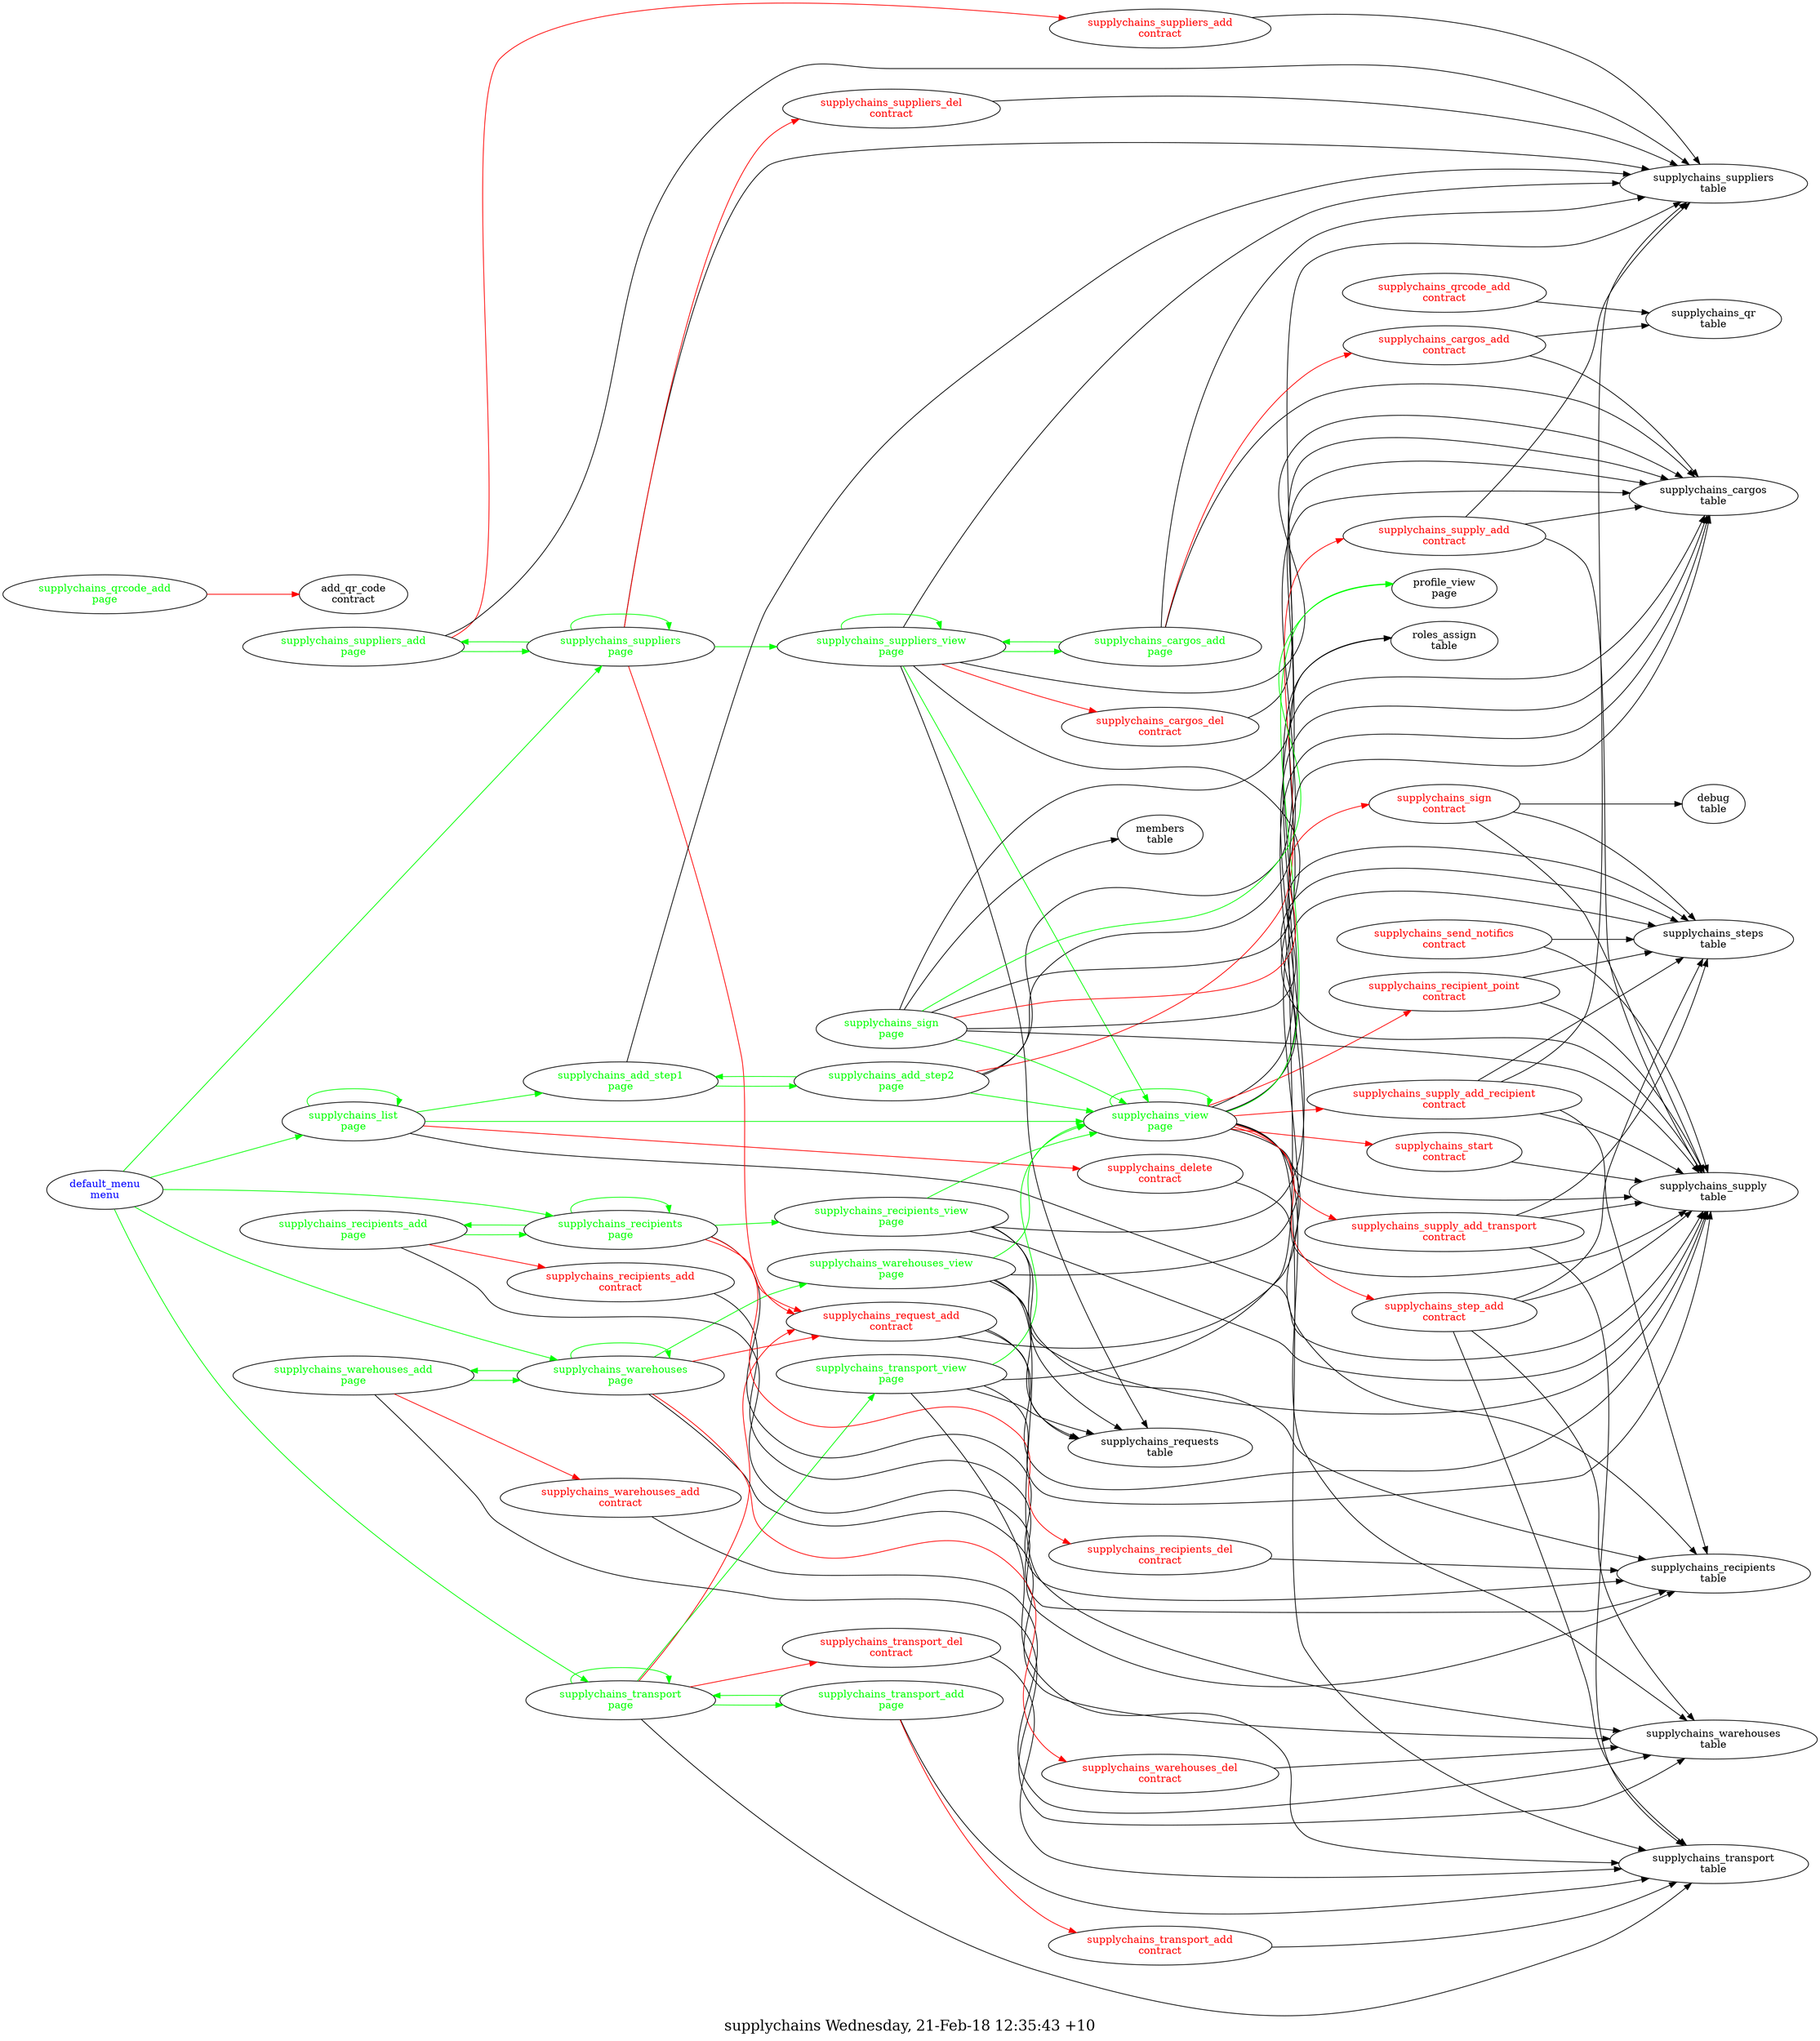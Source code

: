 digraph G {
fontsize="20.0";
label="supplychains Wednesday, 21-Feb-18 12:35:43 +10";
rankdir=LR;
"supplychains_cargos_add\ncontract" -> "supplychains_qr\ntable"
"supplychains_cargos_add\ncontract" -> "supplychains_cargos\ntable"
"supplychains_cargos_add\ncontract" [fontcolor=red, group=contracts];
"supplychains_cargos_del\ncontract" -> "supplychains_cargos\ntable"
"supplychains_cargos_del\ncontract" [fontcolor=red, group=contracts];
"supplychains_delete\ncontract" -> "supplychains_supply\ntable"
"supplychains_delete\ncontract" [fontcolor=red, group=contracts];
"supplychains_qrcode_add\ncontract" -> "supplychains_qr\ntable"
"supplychains_qrcode_add\ncontract" [fontcolor=red, group=contracts];
"supplychains_recipient_point\ncontract" -> "supplychains_supply\ntable"
"supplychains_recipient_point\ncontract" -> "supplychains_steps\ntable"
"supplychains_recipient_point\ncontract" [fontcolor=red, group=contracts];
"supplychains_recipients_add\ncontract" -> "supplychains_recipients\ntable"
"supplychains_recipients_add\ncontract" [fontcolor=red, group=contracts];
"supplychains_recipients_del\ncontract" -> "supplychains_recipients\ntable"
"supplychains_recipients_del\ncontract" [fontcolor=red, group=contracts];
"supplychains_request_add\ncontract" -> "supplychains_steps\ntable"
"supplychains_request_add\ncontract" -> "supplychains_supply\ntable"
"supplychains_request_add\ncontract" -> "supplychains_requests\ntable"
"supplychains_request_add\ncontract" [fontcolor=red, group=contracts];
"supplychains_send_notifics\ncontract" -> "supplychains_supply\ntable"
"supplychains_send_notifics\ncontract" -> "supplychains_steps\ntable"
"supplychains_send_notifics\ncontract" [fontcolor=red, group=contracts];
"supplychains_sign\ncontract" -> "supplychains_steps\ntable"
"supplychains_sign\ncontract" -> "supplychains_supply\ntable"
"supplychains_sign\ncontract" -> "debug\ntable"
"supplychains_sign\ncontract" [fontcolor=red, group=contracts];
"supplychains_start\ncontract" -> "supplychains_supply\ntable"
"supplychains_start\ncontract" [fontcolor=red, group=contracts];
"supplychains_step_add\ncontract" -> "supplychains_supply\ntable"
"supplychains_step_add\ncontract" -> "supplychains_steps\ntable"
"supplychains_step_add\ncontract" -> "supplychains_transport\ntable"
"supplychains_step_add\ncontract" -> "supplychains_warehouses\ntable"
"supplychains_step_add\ncontract" [fontcolor=red, group=contracts];
"supplychains_suppliers_add\ncontract" -> "supplychains_suppliers\ntable"
"supplychains_suppliers_add\ncontract" [fontcolor=red, group=contracts];
"supplychains_suppliers_del\ncontract" -> "supplychains_suppliers\ntable"
"supplychains_suppliers_del\ncontract" [fontcolor=red, group=contracts];
"supplychains_supply_add\ncontract" -> "supplychains_suppliers\ntable"
"supplychains_supply_add\ncontract" -> "supplychains_cargos\ntable"
"supplychains_supply_add\ncontract" -> "supplychains_supply\ntable"
"supplychains_supply_add\ncontract" [fontcolor=red, group=contracts];
"supplychains_supply_add_recipient\ncontract" -> "supplychains_supply\ntable"
"supplychains_supply_add_recipient\ncontract" -> "supplychains_recipients\ntable"
"supplychains_supply_add_recipient\ncontract" -> "supplychains_suppliers\ntable"
"supplychains_supply_add_recipient\ncontract" -> "supplychains_steps\ntable"
"supplychains_supply_add_recipient\ncontract" [fontcolor=red, group=contracts];
"supplychains_supply_add_transport\ncontract" -> "supplychains_supply\ntable"
"supplychains_supply_add_transport\ncontract" -> "supplychains_transport\ntable"
"supplychains_supply_add_transport\ncontract" -> "supplychains_steps\ntable"
"supplychains_supply_add_transport\ncontract" [fontcolor=red, group=contracts];
"supplychains_transport_add\ncontract" -> "supplychains_transport\ntable"
"supplychains_transport_add\ncontract" [fontcolor=red, group=contracts];
"supplychains_transport_del\ncontract" -> "supplychains_transport\ntable"
"supplychains_transport_del\ncontract" [fontcolor=red, group=contracts];
"supplychains_warehouses_add\ncontract" -> "supplychains_warehouses\ntable"
"supplychains_warehouses_add\ncontract" [fontcolor=red, group=contracts];
"supplychains_warehouses_del\ncontract" -> "supplychains_warehouses\ntable"
"supplychains_warehouses_del\ncontract" [fontcolor=red, group=contracts];
"default_menu\nmenu" -> "supplychains_list\npage"  [ color=green ]
"default_menu\nmenu" -> "supplychains_suppliers\npage"  [ color=green ]
"default_menu\nmenu" -> "supplychains_transport\npage"  [ color=green ]
"default_menu\nmenu" -> "supplychains_warehouses\npage"  [ color=green ]
"default_menu\nmenu" -> "supplychains_recipients\npage"  [ color=green ]
"default_menu\nmenu" [fontcolor=blue, group=menus];
"supplychains_add_step1\npage" -> "supplychains_suppliers\ntable"
"supplychains_add_step1\npage" -> "supplychains_add_step2\npage"  [ color=green ]
"supplychains_add_step1\npage" [fontcolor=green, group=pages];
"supplychains_add_step2\npage" -> "supplychains_supply_add\ncontract"  [ color=red ]
"supplychains_add_step2\npage" -> "supplychains_suppliers\ntable"
"supplychains_add_step2\npage" -> "supplychains_cargos\ntable"
"supplychains_add_step2\npage" -> "supplychains_add_step1\npage"  [ color=green ]
"supplychains_add_step2\npage" -> "supplychains_view\npage"  [ color=green ]
"supplychains_add_step2\npage" [fontcolor=green, group=pages];
"supplychains_cargos_add\npage" -> "supplychains_cargos_add\ncontract"  [ color=red ]
"supplychains_cargos_add\npage" -> "supplychains_suppliers\ntable"
"supplychains_cargos_add\npage" -> "supplychains_cargos\ntable"
"supplychains_cargos_add\npage" -> "supplychains_suppliers_view\npage"  [ color=green ]
"supplychains_cargos_add\npage" [fontcolor=green, group=pages];
"supplychains_list\npage" -> "supplychains_delete\ncontract"  [ color=red ]
"supplychains_list\npage" -> "supplychains_supply\ntable"
"supplychains_list\npage" -> "supplychains_list\npage"  [ color=green ]
"supplychains_list\npage" -> "supplychains_view\npage"  [ color=green ]
"supplychains_list\npage" -> "supplychains_add_step1\npage"  [ color=green ]
"supplychains_list\npage" [fontcolor=green, group=pages];
"supplychains_qrcode_add\npage" -> "add_qr_code\ncontract"  [ color=red ]
"supplychains_qrcode_add\npage" [fontcolor=green, group=pages];
"supplychains_recipients\npage" -> "supplychains_request_add\ncontract"  [ color=red ]
"supplychains_recipients\npage" -> "supplychains_recipients_del\ncontract"  [ color=red ]
"supplychains_recipients\npage" -> "supplychains_recipients\ntable"
"supplychains_recipients\npage" -> "supplychains_recipients_view\npage"  [ color=green ]
"supplychains_recipients\npage" -> "supplychains_recipients\npage"  [ color=green ]
"supplychains_recipients\npage" -> "supplychains_recipients_add\npage"  [ color=green ]
"supplychains_recipients\npage" [fontcolor=green, group=pages];
"supplychains_recipients_add\npage" -> "supplychains_recipients_add\ncontract"  [ color=red ]
"supplychains_recipients_add\npage" -> "supplychains_recipients\ntable"
"supplychains_recipients_add\npage" -> "supplychains_recipients\npage"  [ color=green ]
"supplychains_recipients_add\npage" [fontcolor=green, group=pages];
"supplychains_recipients_view\npage" -> "supplychains_recipients\ntable"
"supplychains_recipients_view\npage" -> "supplychains_requests\ntable"
"supplychains_recipients_view\npage" -> "supplychains_supply\ntable"
"supplychains_recipients_view\npage" -> "supplychains_cargos\ntable"
"supplychains_recipients_view\npage" -> "supplychains_view\npage"  [ color=green ]
"supplychains_recipients_view\npage" [fontcolor=green, group=pages];
"supplychains_sign\npage" -> "supplychains_sign\ncontract"  [ color=red ]
"supplychains_sign\npage" -> "supplychains_supply\ntable"
"supplychains_sign\npage" -> "supplychains_cargos\ntable"
"supplychains_sign\npage" -> "supplychains_steps\ntable"
"supplychains_sign\npage" -> "roles_assign\ntable"
"supplychains_sign\npage" -> "members\ntable"
"supplychains_sign\npage" -> "profile_view\npage"  [ color=green ]
"supplychains_sign\npage" -> "supplychains_view\npage"  [ color=green ]
"supplychains_sign\npage" [fontcolor=green, group=pages];
"supplychains_suppliers\npage" -> "supplychains_request_add\ncontract"  [ color=red ]
"supplychains_suppliers\npage" -> "supplychains_suppliers_del\ncontract"  [ color=red ]
"supplychains_suppliers\npage" -> "supplychains_suppliers\ntable"
"supplychains_suppliers\npage" -> "supplychains_suppliers_view\npage"  [ color=green ]
"supplychains_suppliers\npage" -> "supplychains_suppliers\npage"  [ color=green ]
"supplychains_suppliers\npage" -> "supplychains_suppliers_add\npage"  [ color=green ]
"supplychains_suppliers\npage" [fontcolor=green, group=pages];
"supplychains_suppliers_add\npage" -> "supplychains_suppliers_add\ncontract"  [ color=red ]
"supplychains_suppliers_add\npage" -> "supplychains_suppliers\ntable"
"supplychains_suppliers_add\npage" -> "supplychains_suppliers\npage"  [ color=green ]
"supplychains_suppliers_add\npage" [fontcolor=green, group=pages];
"supplychains_suppliers_view\npage" -> "supplychains_cargos_del\ncontract"  [ color=red ]
"supplychains_suppliers_view\npage" -> "supplychains_suppliers\ntable"
"supplychains_suppliers_view\npage" -> "supplychains_requests\ntable"
"supplychains_suppliers_view\npage" -> "supplychains_supply\ntable"
"supplychains_suppliers_view\npage" -> "supplychains_cargos\ntable"
"supplychains_suppliers_view\npage" -> "supplychains_view\npage"  [ color=green ]
"supplychains_suppliers_view\npage" -> "supplychains_suppliers_view\npage"  [ color=green ]
"supplychains_suppliers_view\npage" -> "supplychains_cargos_add\npage"  [ color=green ]
"supplychains_suppliers_view\npage" [fontcolor=green, group=pages];
"supplychains_transport\npage" -> "supplychains_request_add\ncontract"  [ color=red ]
"supplychains_transport\npage" -> "supplychains_transport_del\ncontract"  [ color=red ]
"supplychains_transport\npage" -> "supplychains_transport\ntable"
"supplychains_transport\npage" -> "supplychains_transport_view\npage"  [ color=green ]
"supplychains_transport\npage" -> "supplychains_transport\npage"  [ color=green ]
"supplychains_transport\npage" -> "supplychains_transport_add\npage"  [ color=green ]
"supplychains_transport\npage" [fontcolor=green, group=pages];
"supplychains_transport_add\npage" -> "supplychains_transport_add\ncontract"  [ color=red ]
"supplychains_transport_add\npage" -> "supplychains_transport\ntable"
"supplychains_transport_add\npage" -> "supplychains_transport\npage"  [ color=green ]
"supplychains_transport_add\npage" [fontcolor=green, group=pages];
"supplychains_transport_view\npage" -> "supplychains_transport\ntable"
"supplychains_transport_view\npage" -> "supplychains_requests\ntable"
"supplychains_transport_view\npage" -> "supplychains_supply\ntable"
"supplychains_transport_view\npage" -> "supplychains_cargos\ntable"
"supplychains_transport_view\npage" -> "supplychains_view\npage"  [ color=green ]
"supplychains_transport_view\npage" [fontcolor=green, group=pages];
"supplychains_view\npage" -> "supplychains_step_add\ncontract"  [ color=red ]
"supplychains_view\npage" -> "supplychains_supply_add_recipient\ncontract"  [ color=red ]
"supplychains_view\npage" -> "supplychains_supply_add_transport\ncontract"  [ color=red ]
"supplychains_view\npage" -> "supplychains_recipient_point\ncontract"  [ color=red ]
"supplychains_view\npage" -> "supplychains_start\ncontract"  [ color=red ]
"supplychains_view\npage" -> "supplychains_supply\ntable"
"supplychains_view\npage" -> "supplychains_cargos\ntable"
"supplychains_view\npage" -> "supplychains_steps\ntable"
"supplychains_view\npage" -> "roles_assign\ntable"
"supplychains_view\npage" -> "supplychains_recipients\ntable"
"supplychains_view\npage" -> "supplychains_transport\ntable"
"supplychains_view\npage" -> "supplychains_warehouses\ntable"
"supplychains_view\npage" -> "profile_view\npage"  [ color=green ]
"supplychains_view\npage" -> "supplychains_view\npage"  [ color=green ]
"supplychains_view\npage" [fontcolor=green, group=pages];
"supplychains_warehouses\npage" -> "supplychains_request_add\ncontract"  [ color=red ]
"supplychains_warehouses\npage" -> "supplychains_warehouses_del\ncontract"  [ color=red ]
"supplychains_warehouses\npage" -> "supplychains_warehouses\ntable"
"supplychains_warehouses\npage" -> "supplychains_warehouses_view\npage"  [ color=green ]
"supplychains_warehouses\npage" -> "supplychains_warehouses\npage"  [ color=green ]
"supplychains_warehouses\npage" -> "supplychains_warehouses_add\npage"  [ color=green ]
"supplychains_warehouses\npage" [fontcolor=green, group=pages];
"supplychains_warehouses_add\npage" -> "supplychains_warehouses_add\ncontract"  [ color=red ]
"supplychains_warehouses_add\npage" -> "supplychains_warehouses\ntable"
"supplychains_warehouses_add\npage" -> "supplychains_warehouses\npage"  [ color=green ]
"supplychains_warehouses_add\npage" [fontcolor=green, group=pages];
"supplychains_warehouses_view\npage" -> "supplychains_warehouses\ntable"
"supplychains_warehouses_view\npage" -> "supplychains_requests\ntable"
"supplychains_warehouses_view\npage" -> "supplychains_supply\ntable"
"supplychains_warehouses_view\npage" -> "supplychains_cargos\ntable"
"supplychains_warehouses_view\npage" -> "supplychains_view\npage"  [ color=green ]
"supplychains_warehouses_view\npage" [fontcolor=green, group=pages];
}
